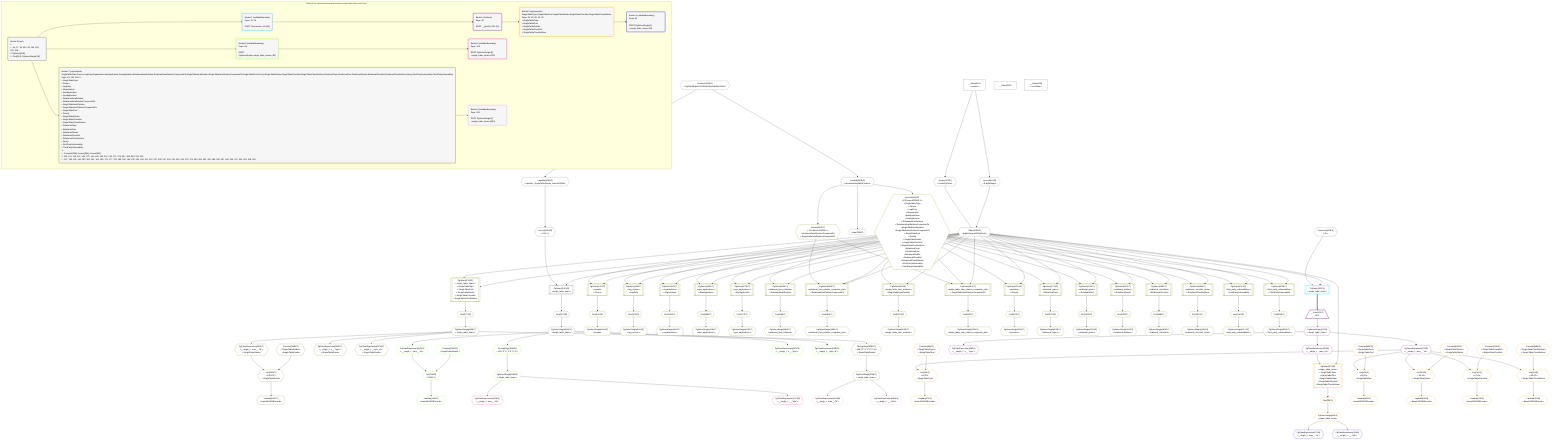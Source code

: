 %%{init: {'themeVariables': { 'fontSize': '12px'}}}%%
graph TD
    classDef path fill:#eee,stroke:#000,color:#000
    classDef plan fill:#fff,stroke-width:1px,color:#000
    classDef itemplan fill:#fff,stroke-width:2px,color:#000
    classDef unbatchedplan fill:#dff,stroke-width:1px,color:#000
    classDef sideeffectplan fill:#fcc,stroke-width:2px,color:#000
    classDef bucket fill:#f6f6f6,color:#000,stroke-width:2px,text-align:left


    %% plan dependencies
    Object18{{"Object[18∈0]<br />ᐸ{pgSettings,withPgClient}ᐳ"}}:::plan
    Access16{{"Access[16∈0]<br />ᐸ3.pgSettingsᐳ"}}:::plan
    Access17{{"Access[17∈0]<br />ᐸ3.withPgClientᐳ"}}:::plan
    Access16 & Access17 --> Object18
    PgSelect106[["PgSelect[106∈0]<br />ᐸsingle_table_itemsᐳ"]]:::plan
    Access105{{"Access[105∈0]<br />ᐸ104.1ᐳ"}}:::plan
    Object18 & Access105 --> PgSelect106
    __Value3["__Value[3∈0]<br />ᐸcontextᐳ"]:::plan
    __Value3 --> Access16
    __Value3 --> Access17
    Lambda104{{"Lambda[104∈0]<br />ᐸspecifier_SingleTableDivider_base64JSONᐳ"}}:::plan
    Constant330{{"Constant[330∈0]<br />ᐸ'WyJTaW5nbGVUYWJsZURpdmlkZXIiLDNd'ᐳ"}}:::plan
    Constant330 --> Lambda104
    Lambda104 --> Access105
    First110{{"First[110∈0]"}}:::plan
    PgSelect106 --> First110
    PgSelectSingle111{{"PgSelectSingle[111∈0]<br />ᐸsingle_table_itemsᐳ"}}:::plan
    First110 --> PgSelectSingle111
    Lambda130{{"Lambda[130∈0]<br />ᐸdecodeNodeIdWithCodecsᐳ"}}:::plan
    Constant330 --> Lambda130
    Node129{{"Node[129∈0]"}}:::plan
    Lambda130 --> Node129
    __Value0["__Value[0∈0]"]:::plan
    __Value5["__Value[5∈0]<br />ᐸrootValueᐳ"]:::plan
    Connection19{{"Connection[19∈0]<br />ᐸ15ᐳ"}}:::plan
    PgSelect190[["PgSelect[190∈7]<br />ᐸrelational_item_relation_composite_pksᐳ<br />ᐳRelationalItemRelationCompositePk"]]:::plan
    Access331{{"Access[331∈7]<br />ᐸ130.base64JSON.1ᐳ<br />ᐳSingleTableTopic<br />ᐳPerson<br />ᐳLogEntry<br />ᐳOrganization<br />ᐳAwsApplication<br />ᐳGcpApplication<br />ᐳRelationalItemRelation<br />ᐳRelationalItemRelationCompositePk<br />ᐳSingleTableItemRelation<br />ᐳSingleTableItemRelationCompositePk<br />ᐳSingleTablePost<br />ᐳPriority<br />ᐳSingleTableDivider<br />ᐳSingleTableChecklist<br />ᐳSingleTableChecklistItem<br />ᐳRelationalTopic<br />ᐳRelationalPost<br />ᐳRelationalDivider<br />ᐳRelationalChecklist<br />ᐳRelationalChecklistItem<br />ᐳFirstPartyVulnerability<br />ᐳThirdPartyVulnerability"}}:::plan
    Access332{{"Access[332∈7]<br />ᐸ130.base64JSON.2ᐳ<br />ᐳRelationalItemRelationCompositePk<br />ᐳSingleTableItemRelationCompositePk"}}:::plan
    Object18 & Access331 & Access332 --> PgSelect190
    PgSelect207[["PgSelect[207∈7]<br />ᐸsingle_table_item_relation_composite_pksᐳ<br />ᐳSingleTableItemRelationCompositePk"]]:::plan
    Object18 & Access331 & Access332 --> PgSelect207
    PgSelect133[["PgSelect[133∈7]<br />ᐸsingle_table_itemsᐳ<br />ᐳSingleTableTopic<br />ᐳSingleTablePost<br />ᐳSingleTableDivider<br />ᐳSingleTableChecklist<br />ᐳSingleTableChecklistItem"]]:::plan
    Object18 & Access331 --> PgSelect133
    PgSelect141[["PgSelect[141∈7]<br />ᐸpeopleᐳ<br />ᐳPerson"]]:::plan
    Object18 & Access331 --> PgSelect141
    PgSelect149[["PgSelect[149∈7]<br />ᐸlog_entriesᐳ<br />ᐳLogEntry"]]:::plan
    Object18 & Access331 --> PgSelect149
    PgSelect157[["PgSelect[157∈7]<br />ᐸorganizationsᐳ<br />ᐳOrganization"]]:::plan
    Object18 & Access331 --> PgSelect157
    PgSelect165[["PgSelect[165∈7]<br />ᐸaws_applicationsᐳ<br />ᐳAwsApplication"]]:::plan
    Object18 & Access331 --> PgSelect165
    PgSelect173[["PgSelect[173∈7]<br />ᐸgcp_applicationsᐳ<br />ᐳGcpApplication"]]:::plan
    Object18 & Access331 --> PgSelect173
    PgSelect181[["PgSelect[181∈7]<br />ᐸrelational_item_relationsᐳ<br />ᐳRelationalItemRelation"]]:::plan
    Object18 & Access331 --> PgSelect181
    PgSelect198[["PgSelect[198∈7]<br />ᐸsingle_table_item_relationsᐳ<br />ᐳSingleTableItemRelation"]]:::plan
    Object18 & Access331 --> PgSelect198
    PgSelect223[["PgSelect[223∈7]<br />ᐸprioritiesᐳ<br />ᐳPriority"]]:::plan
    Object18 & Access331 --> PgSelect223
    List240{{"List[240∈7]<br />ᐸ238,237ᐳ<br />ᐳSingleTableDivider"}}:::plan
    Constant238{{"Constant[238∈7]<br />ᐸ'SingleTableDivider'ᐳ<br />ᐳSingleTableDivider"}}:::plan
    PgClassExpression237{{"PgClassExpression[237∈7]<br />ᐸ__single_t...ems__.”id”ᐳ<br />ᐳSingleTableDivider"}}:::plan
    Constant238 & PgClassExpression237 --> List240
    PgSelect271[["PgSelect[271∈7]<br />ᐸrelational_topicsᐳ<br />ᐳRelationalTopic"]]:::plan
    Object18 & Access331 --> PgSelect271
    PgSelect279[["PgSelect[279∈7]<br />ᐸrelational_postsᐳ<br />ᐳRelationalPost"]]:::plan
    Object18 & Access331 --> PgSelect279
    PgSelect287[["PgSelect[287∈7]<br />ᐸrelational_dividersᐳ<br />ᐳRelationalDivider"]]:::plan
    Object18 & Access331 --> PgSelect287
    PgSelect295[["PgSelect[295∈7]<br />ᐸrelational_checklistsᐳ<br />ᐳRelationalChecklist"]]:::plan
    Object18 & Access331 --> PgSelect295
    PgSelect303[["PgSelect[303∈7]<br />ᐸrelational_checklist_itemsᐳ<br />ᐳRelationalChecklistItem"]]:::plan
    Object18 & Access331 --> PgSelect303
    PgSelect312[["PgSelect[312∈7]<br />ᐸfirst_party_vulnerabilitiesᐳ<br />ᐳFirstPartyVulnerability"]]:::plan
    Object18 & Access331 --> PgSelect312
    PgSelect320[["PgSelect[320∈7]<br />ᐸthird_party_vulnerabilitiesᐳ<br />ᐳThirdPartyVulnerability"]]:::plan
    Object18 & Access331 --> PgSelect320
    Lambda130 --> Access331
    First137{{"First[137∈7]"}}:::plan
    PgSelect133 --> First137
    PgSelectSingle138{{"PgSelectSingle[138∈7]<br />ᐸsingle_table_itemsᐳ"}}:::plan
    First137 --> PgSelectSingle138
    First145{{"First[145∈7]"}}:::plan
    PgSelect141 --> First145
    PgSelectSingle146{{"PgSelectSingle[146∈7]<br />ᐸpeopleᐳ"}}:::plan
    First145 --> PgSelectSingle146
    First153{{"First[153∈7]"}}:::plan
    PgSelect149 --> First153
    PgSelectSingle154{{"PgSelectSingle[154∈7]<br />ᐸlog_entriesᐳ"}}:::plan
    First153 --> PgSelectSingle154
    First161{{"First[161∈7]"}}:::plan
    PgSelect157 --> First161
    PgSelectSingle162{{"PgSelectSingle[162∈7]<br />ᐸorganizationsᐳ"}}:::plan
    First161 --> PgSelectSingle162
    First169{{"First[169∈7]"}}:::plan
    PgSelect165 --> First169
    PgSelectSingle170{{"PgSelectSingle[170∈7]<br />ᐸaws_applicationsᐳ"}}:::plan
    First169 --> PgSelectSingle170
    First177{{"First[177∈7]"}}:::plan
    PgSelect173 --> First177
    PgSelectSingle178{{"PgSelectSingle[178∈7]<br />ᐸgcp_applicationsᐳ"}}:::plan
    First177 --> PgSelectSingle178
    First185{{"First[185∈7]"}}:::plan
    PgSelect181 --> First185
    PgSelectSingle186{{"PgSelectSingle[186∈7]<br />ᐸrelational_item_relationsᐳ"}}:::plan
    First185 --> PgSelectSingle186
    Lambda130 --> Access332
    First194{{"First[194∈7]"}}:::plan
    PgSelect190 --> First194
    PgSelectSingle195{{"PgSelectSingle[195∈7]<br />ᐸrelational_item_relation_composite_pksᐳ"}}:::plan
    First194 --> PgSelectSingle195
    First202{{"First[202∈7]"}}:::plan
    PgSelect198 --> First202
    PgSelectSingle203{{"PgSelectSingle[203∈7]<br />ᐸsingle_table_item_relationsᐳ"}}:::plan
    First202 --> PgSelectSingle203
    First211{{"First[211∈7]"}}:::plan
    PgSelect207 --> First211
    PgSelectSingle212{{"PgSelectSingle[212∈7]<br />ᐸsingle_table_item_relation_composite_pksᐳ"}}:::plan
    First211 --> PgSelectSingle212
    First227{{"First[227∈7]"}}:::plan
    PgSelect223 --> First227
    PgSelectSingle228{{"PgSelectSingle[228∈7]<br />ᐸprioritiesᐳ"}}:::plan
    First227 --> PgSelectSingle228
    PgSelectSingle138 --> PgClassExpression237
    Lambda241{{"Lambda[241∈7]<br />ᐸbase64JSONEncodeᐳ"}}:::plan
    List240 --> Lambda241
    PgClassExpression242{{"PgClassExpression[242∈7]<br />ᐸ__single_t...s__.”type”ᐳ<br />ᐳSingleTableDivider"}}:::plan
    PgSelectSingle138 --> PgClassExpression242
    PgClassExpression243{{"PgClassExpression[243∈7]<br />ᐸ__single_t..._topic_id”ᐳ<br />ᐳSingleTableDivider"}}:::plan
    PgSelectSingle138 --> PgClassExpression243
    RemapKeys328{{"RemapKeys[328∈7]<br />ᐸ138:{”0”:2,”1”:3,”2”:4}ᐳ<br />ᐳSingleTableDivider"}}:::plan
    PgSelectSingle138 --> RemapKeys328
    PgSelectSingle250{{"PgSelectSingle[250∈7]<br />ᐸsingle_table_itemsᐳ"}}:::plan
    RemapKeys328 --> PgSelectSingle250
    First275{{"First[275∈7]"}}:::plan
    PgSelect271 --> First275
    PgSelectSingle276{{"PgSelectSingle[276∈7]<br />ᐸrelational_topicsᐳ"}}:::plan
    First275 --> PgSelectSingle276
    First283{{"First[283∈7]"}}:::plan
    PgSelect279 --> First283
    PgSelectSingle284{{"PgSelectSingle[284∈7]<br />ᐸrelational_postsᐳ"}}:::plan
    First283 --> PgSelectSingle284
    First291{{"First[291∈7]"}}:::plan
    PgSelect287 --> First291
    PgSelectSingle292{{"PgSelectSingle[292∈7]<br />ᐸrelational_dividersᐳ"}}:::plan
    First291 --> PgSelectSingle292
    First299{{"First[299∈7]"}}:::plan
    PgSelect295 --> First299
    PgSelectSingle300{{"PgSelectSingle[300∈7]<br />ᐸrelational_checklistsᐳ"}}:::plan
    First299 --> PgSelectSingle300
    First307{{"First[307∈7]"}}:::plan
    PgSelect303 --> First307
    PgSelectSingle308{{"PgSelectSingle[308∈7]<br />ᐸrelational_checklist_itemsᐳ"}}:::plan
    First307 --> PgSelectSingle308
    First316{{"First[316∈7]"}}:::plan
    PgSelect312 --> First316
    PgSelectSingle317{{"PgSelectSingle[317∈7]<br />ᐸfirst_party_vulnerabilitiesᐳ"}}:::plan
    First316 --> PgSelectSingle317
    First324{{"First[324∈7]"}}:::plan
    PgSelect320 --> First324
    PgSelectSingle325{{"PgSelectSingle[325∈7]<br />ᐸthird_party_vulnerabilitiesᐳ"}}:::plan
    First324 --> PgSelectSingle325
    List115{{"List[115∈5]<br />ᐸ113,112ᐳ"}}:::plan
    Constant113{{"Constant[113∈5]<br />ᐸ'SingleTableDivider'ᐳ"}}:::plan
    PgClassExpression112{{"PgClassExpression[112∈5]<br />ᐸ__single_t...ems__.”id”ᐳ"}}:::plan
    Constant113 & PgClassExpression112 --> List115
    PgSelectSingle111 --> PgClassExpression112
    Lambda116{{"Lambda[116∈5]<br />ᐸbase64JSONEncodeᐳ"}}:::plan
    List115 --> Lambda116
    PgClassExpression117{{"PgClassExpression[117∈5]<br />ᐸ__single_t...s__.”type”ᐳ"}}:::plan
    PgSelectSingle111 --> PgClassExpression117
    PgClassExpression118{{"PgClassExpression[118∈5]<br />ᐸ__single_t..._topic_id”ᐳ"}}:::plan
    PgSelectSingle111 --> PgClassExpression118
    RemapKeys326{{"RemapKeys[326∈5]<br />ᐸ111:{”0”:2,”1”:3,”2”:4}ᐳ"}}:::plan
    PgSelectSingle111 --> RemapKeys326
    PgSelectSingle125{{"PgSelectSingle[125∈5]<br />ᐸsingle_table_itemsᐳ"}}:::plan
    RemapKeys326 --> PgSelectSingle125
    PgSelect20[["PgSelect[20∈1]<br />ᐸsingle_table_itemsᐳ"]]:::plan
    Object18 & Connection19 --> PgSelect20
    __Item21[/"__Item[21∈2]<br />ᐸ20ᐳ"\]:::itemplan
    PgSelect20 ==> __Item21
    PgSelectSingle22{{"PgSelectSingle[22∈2]<br />ᐸsingle_table_itemsᐳ"}}:::plan
    __Item21 --> PgSelectSingle22
    PgClassExpression23{{"PgClassExpression[23∈2]<br />ᐸ__single_t...ems__.”id”ᐳ"}}:::plan
    PgSelectSingle22 --> PgClassExpression23
    PgClassExpression28{{"PgClassExpression[28∈2]<br />ᐸ__single_t...s__.”type”ᐳ"}}:::plan
    PgSelectSingle22 --> PgClassExpression28
    PgClassExpression29{{"PgClassExpression[29∈2]<br />ᐸ__single_t..._topic_id”ᐳ"}}:::plan
    PgSelectSingle22 --> PgClassExpression29
    PgClassExpression126{{"PgClassExpression[126∈6]<br />ᐸ__single_t...ems__.”id”ᐳ"}}:::plan
    PgSelectSingle125 --> PgClassExpression126
    PgClassExpression127{{"PgClassExpression[127∈6]<br />ᐸ__single_t...__.”title”ᐳ"}}:::plan
    PgSelectSingle125 --> PgClassExpression127
    PgClassExpression251{{"PgClassExpression[251∈8]<br />ᐸ__single_t...ems__.”id”ᐳ"}}:::plan
    PgSelectSingle250 --> PgClassExpression251
    PgClassExpression252{{"PgClassExpression[252∈8]<br />ᐸ__single_t...__.”title”ᐳ"}}:::plan
    PgSelectSingle250 --> PgClassExpression252
    List26{{"List[26∈3]<br />ᐸ24,23ᐳ<br />ᐳSingleTableTopic"}}:::plan
    Constant24{{"Constant[24∈3]<br />ᐸ'SingleTableTopic'ᐳ<br />ᐳSingleTableTopic"}}:::plan
    Constant24 & PgClassExpression23 --> List26
    PgSelect31[["PgSelect[31∈3]<br />ᐸsingle_table_itemsᐳ<br />ᐳSingleTableTopic<br />ᐳSingleTablePost<br />ᐳSingleTableDivider<br />ᐳSingleTableChecklist<br />ᐳSingleTableChecklistItem"]]:::plan
    Object18 & PgClassExpression29 --> PgSelect31
    List42{{"List[42∈3]<br />ᐸ40,23ᐳ<br />ᐳSingleTablePost"}}:::plan
    Constant40{{"Constant[40∈3]<br />ᐸ'SingleTablePost'ᐳ<br />ᐳSingleTablePost"}}:::plan
    Constant40 & PgClassExpression23 --> List42
    List58{{"List[58∈3]<br />ᐸ56,23ᐳ<br />ᐳSingleTableDivider"}}:::plan
    Constant56{{"Constant[56∈3]<br />ᐸ'SingleTableDivider'ᐳ<br />ᐳSingleTableDivider"}}:::plan
    Constant56 & PgClassExpression23 --> List58
    List74{{"List[74∈3]<br />ᐸ72,23ᐳ<br />ᐳSingleTableChecklist"}}:::plan
    Constant72{{"Constant[72∈3]<br />ᐸ'SingleTableChecklist'ᐳ<br />ᐳSingleTableChecklist"}}:::plan
    Constant72 & PgClassExpression23 --> List74
    List90{{"List[90∈3]<br />ᐸ88,23ᐳ<br />ᐳSingleTableChecklistItem"}}:::plan
    Constant88{{"Constant[88∈3]<br />ᐸ'SingleTableChecklistItem'ᐳ<br />ᐳSingleTableChecklistItem"}}:::plan
    Constant88 & PgClassExpression23 --> List90
    Lambda27{{"Lambda[27∈3]<br />ᐸbase64JSONEncodeᐳ"}}:::plan
    List26 --> Lambda27
    First35{{"First[35∈3]"}}:::plan
    PgSelect31 --> First35
    PgSelectSingle36{{"PgSelectSingle[36∈3]<br />ᐸsingle_table_itemsᐳ"}}:::plan
    First35 --> PgSelectSingle36
    Lambda43{{"Lambda[43∈3]<br />ᐸbase64JSONEncodeᐳ"}}:::plan
    List42 --> Lambda43
    Lambda59{{"Lambda[59∈3]<br />ᐸbase64JSONEncodeᐳ"}}:::plan
    List58 --> Lambda59
    Lambda75{{"Lambda[75∈3]<br />ᐸbase64JSONEncodeᐳ"}}:::plan
    List74 --> Lambda75
    Lambda91{{"Lambda[91∈3]<br />ᐸbase64JSONEncodeᐳ"}}:::plan
    List90 --> Lambda91
    PgClassExpression37{{"PgClassExpression[37∈4]<br />ᐸ__single_t...ems__.”id”ᐳ"}}:::plan
    PgSelectSingle36 --> PgClassExpression37
    PgClassExpression38{{"PgClassExpression[38∈4]<br />ᐸ__single_t...__.”title”ᐳ"}}:::plan
    PgSelectSingle36 --> PgClassExpression38

    %% define steps

    subgraph "Buckets for queries/polymorphic/simple-single-table-items-root-topic"
    Bucket0("Bucket 0 (root)<br />1: <br />ᐳ: 16, 17, 19, 330, 18, 104, 105, 130, 129<br />2: PgSelect[106]<br />ᐳ: First[110], PgSelectSingle[111]"):::bucket
    classDef bucket0 stroke:#696969
    class Bucket0,__Value0,__Value3,__Value5,Access16,Access17,Object18,Connection19,Lambda104,Access105,PgSelect106,First110,PgSelectSingle111,Node129,Lambda130,Constant330 bucket0
    Bucket1("Bucket 1 (nullableBoundary)<br />Deps: 18, 19<br /><br />ROOT Connectionᐸ15ᐳ[19]"):::bucket
    classDef bucket1 stroke:#00bfff
    class Bucket1,PgSelect20 bucket1
    Bucket2("Bucket 2 (listItem)<br />Deps: 18<br /><br />ROOT __Item{2}ᐸ20ᐳ[21]"):::bucket
    classDef bucket2 stroke:#7f007f
    class Bucket2,__Item21,PgSelectSingle22,PgClassExpression23,PgClassExpression28,PgClassExpression29 bucket2
    Bucket3("Bucket 3 (polymorphic)<br />SingleTableTopic,SingleTablePost,SingleTableDivider,SingleTableChecklist,SingleTableChecklistItem<br />Deps: 23, 18, 29, 22, 28<br />ᐳSingleTableTopic<br />ᐳSingleTablePost<br />ᐳSingleTableDivider<br />ᐳSingleTableChecklist<br />ᐳSingleTableChecklistItem"):::bucket
    classDef bucket3 stroke:#ffa500
    class Bucket3,Constant24,List26,Lambda27,PgSelect31,First35,PgSelectSingle36,Constant40,List42,Lambda43,Constant56,List58,Lambda59,Constant72,List74,Lambda75,Constant88,List90,Lambda91 bucket3
    Bucket4("Bucket 4 (nullableBoundary)<br />Deps: 36<br /><br />ROOT PgSelectSingle{3}ᐸsingle_table_itemsᐳ[36]"):::bucket
    classDef bucket4 stroke:#0000ff
    class Bucket4,PgClassExpression37,PgClassExpression38 bucket4
    Bucket5("Bucket 5 (nullableBoundary)<br />Deps: 111<br /><br />ROOT PgSelectSingleᐸsingle_table_itemsᐳ[111]"):::bucket
    classDef bucket5 stroke:#7fff00
    class Bucket5,PgClassExpression112,Constant113,List115,Lambda116,PgClassExpression117,PgClassExpression118,PgSelectSingle125,RemapKeys326 bucket5
    Bucket6("Bucket 6 (nullableBoundary)<br />Deps: 125<br /><br />ROOT PgSelectSingle{5}ᐸsingle_table_itemsᐳ[125]"):::bucket
    classDef bucket6 stroke:#ff1493
    class Bucket6,PgClassExpression126,PgClassExpression127 bucket6
    Bucket7("Bucket 7 (polymorphic)<br />SingleTableTopic,Person,LogEntry,Organization,AwsApplication,GcpApplication,RelationalItemRelation,RelationalItemRelationCompositePk,SingleTableItemRelation,SingleTableItemRelationCompositePk,SingleTablePost,Priority,SingleTableDivider,SingleTableChecklist,SingleTableChecklistItem,RelationalTopic,RelationalPost,RelationalDivider,RelationalChecklist,RelationalChecklistItem,Query,FirstPartyVulnerability,ThirdPartyVulnerability<br />Deps: 18, 130, 129, 5<br />ᐳSingleTableTopic<br />ᐳPerson<br />ᐳLogEntry<br />ᐳOrganization<br />ᐳAwsApplication<br />ᐳGcpApplication<br />ᐳRelationalItemRelation<br />ᐳRelationalItemRelationCompositePk<br />ᐳSingleTableItemRelation<br />ᐳSingleTableItemRelationCompositePk<br />ᐳSingleTablePost<br />ᐳPriority<br />ᐳSingleTableDivider<br />ᐳSingleTableChecklist<br />ᐳSingleTableChecklistItem<br />ᐳRelationalTopic<br />ᐳRelationalPost<br />ᐳRelationalDivider<br />ᐳRelationalChecklist<br />ᐳRelationalChecklistItem<br />ᐳQuery<br />ᐳFirstPartyVulnerability<br />ᐳThirdPartyVulnerability<br />1: <br />ᐳ: Constant[238], Access[331], Access[332]<br />2: 133, 141, 149, 157, 165, 173, 181, 190, 198, 207, 223, 271, 279, 287, 295, 303, 312, 320<br />ᐳ: 137, 138, 145, 146, 153, 154, 161, 162, 169, 170, 177, 178, 185, 186, 194, 195, 202, 203, 211, 212, 227, 228, 237, 240, 241, 242, 243, 275, 276, 283, 284, 291, 292, 299, 300, 307, 308, 316, 317, 324, 325, 328, 250"):::bucket
    classDef bucket7 stroke:#808000
    class Bucket7,PgSelect133,First137,PgSelectSingle138,PgSelect141,First145,PgSelectSingle146,PgSelect149,First153,PgSelectSingle154,PgSelect157,First161,PgSelectSingle162,PgSelect165,First169,PgSelectSingle170,PgSelect173,First177,PgSelectSingle178,PgSelect181,First185,PgSelectSingle186,PgSelect190,First194,PgSelectSingle195,PgSelect198,First202,PgSelectSingle203,PgSelect207,First211,PgSelectSingle212,PgSelect223,First227,PgSelectSingle228,PgClassExpression237,Constant238,List240,Lambda241,PgClassExpression242,PgClassExpression243,PgSelectSingle250,PgSelect271,First275,PgSelectSingle276,PgSelect279,First283,PgSelectSingle284,PgSelect287,First291,PgSelectSingle292,PgSelect295,First299,PgSelectSingle300,PgSelect303,First307,PgSelectSingle308,PgSelect312,First316,PgSelectSingle317,PgSelect320,First324,PgSelectSingle325,RemapKeys328,Access331,Access332 bucket7
    Bucket8("Bucket 8 (nullableBoundary)<br />Deps: 250<br /><br />ROOT PgSelectSingle{7}ᐸsingle_table_itemsᐳ[250]"):::bucket
    classDef bucket8 stroke:#dda0dd
    class Bucket8,PgClassExpression251,PgClassExpression252 bucket8
    Bucket0 --> Bucket1 & Bucket5 & Bucket7
    Bucket1 --> Bucket2
    Bucket2 --> Bucket3
    Bucket3 --> Bucket4
    Bucket5 --> Bucket6
    Bucket7 --> Bucket8
    end